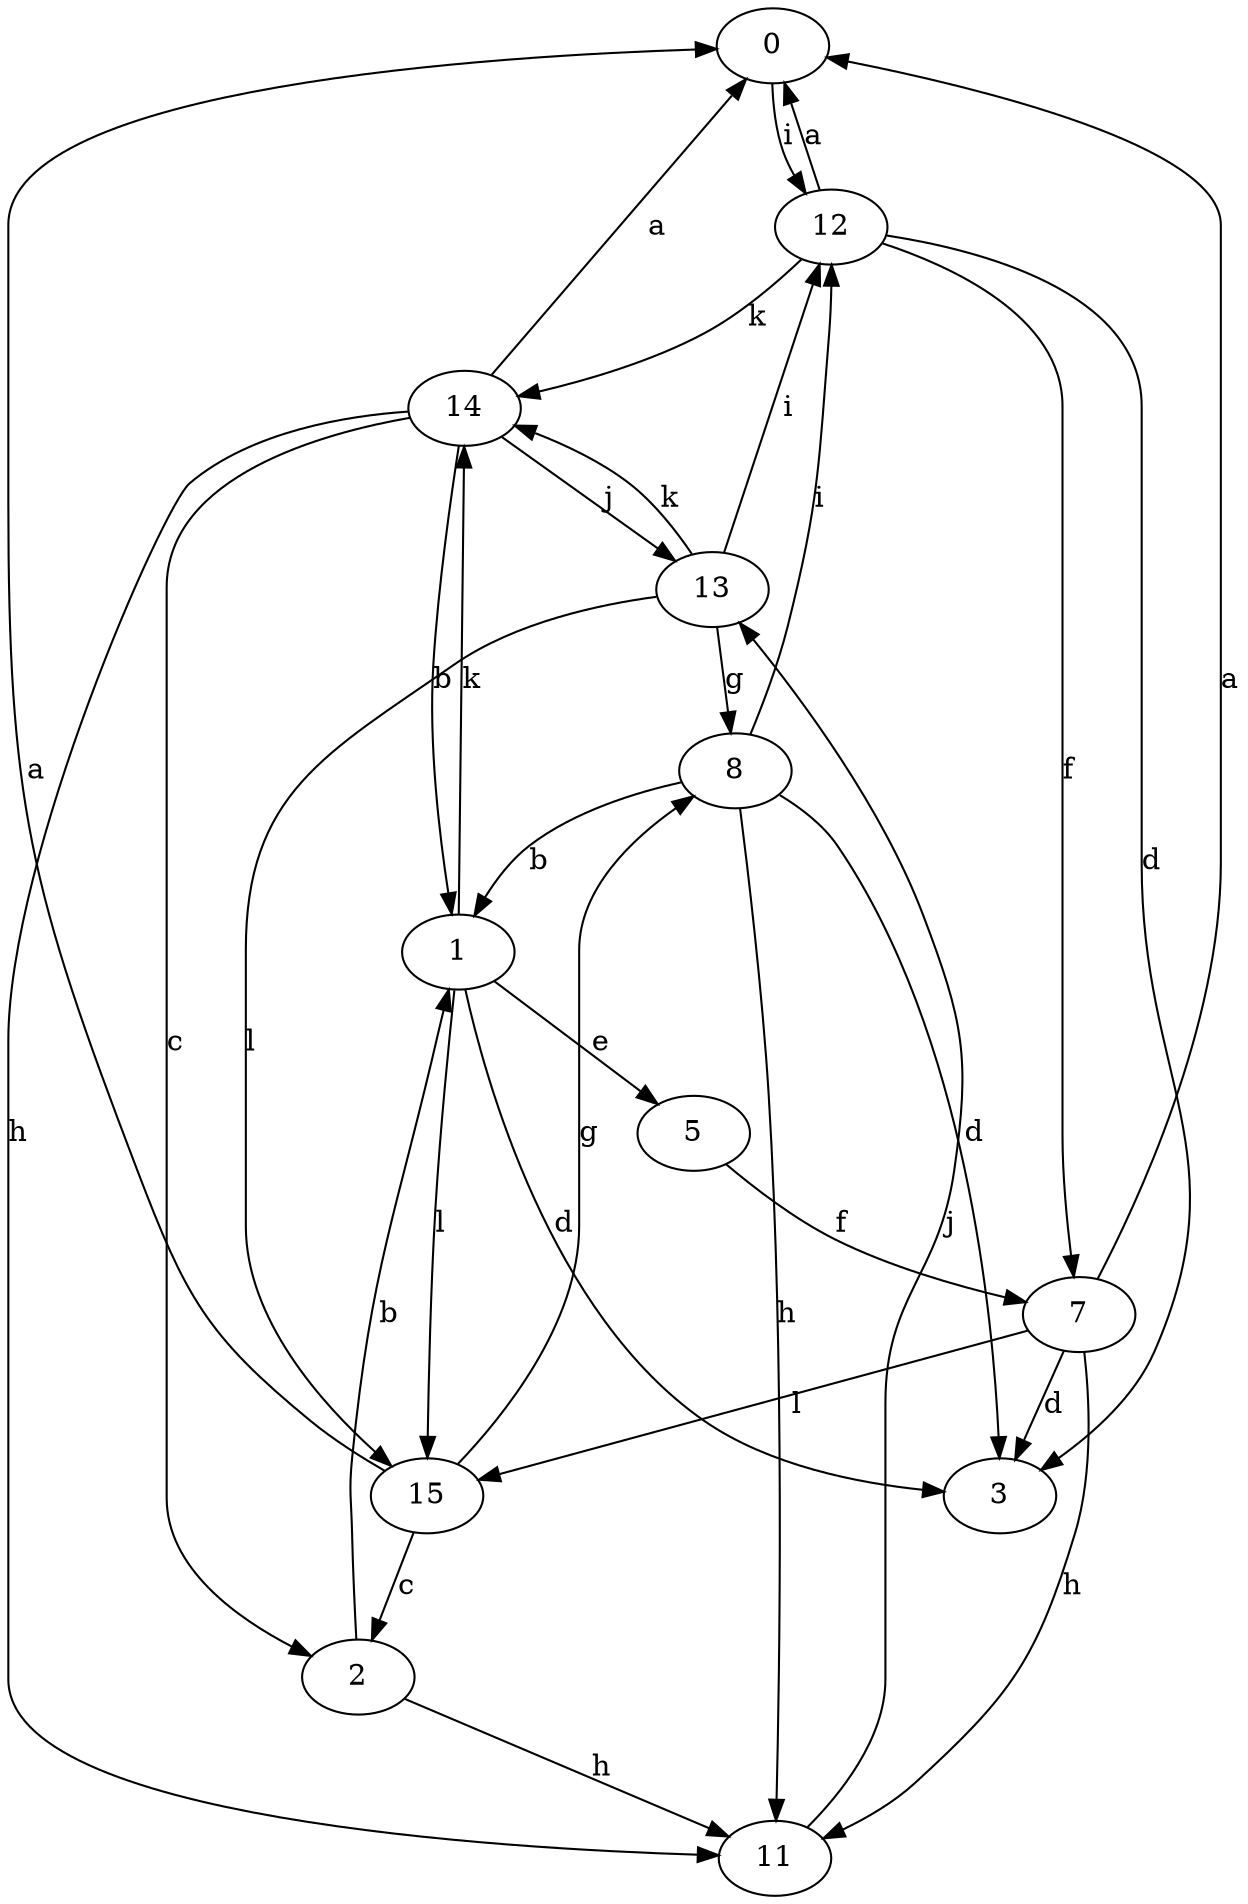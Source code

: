 strict digraph  {
0;
1;
2;
3;
5;
7;
8;
11;
12;
13;
14;
15;
0 -> 12  [label=i];
1 -> 3  [label=d];
1 -> 5  [label=e];
1 -> 14  [label=k];
1 -> 15  [label=l];
2 -> 1  [label=b];
2 -> 11  [label=h];
5 -> 7  [label=f];
7 -> 0  [label=a];
7 -> 3  [label=d];
7 -> 11  [label=h];
7 -> 15  [label=l];
8 -> 1  [label=b];
8 -> 3  [label=d];
8 -> 11  [label=h];
8 -> 12  [label=i];
11 -> 13  [label=j];
12 -> 0  [label=a];
12 -> 3  [label=d];
12 -> 7  [label=f];
12 -> 14  [label=k];
13 -> 8  [label=g];
13 -> 12  [label=i];
13 -> 14  [label=k];
13 -> 15  [label=l];
14 -> 0  [label=a];
14 -> 1  [label=b];
14 -> 2  [label=c];
14 -> 11  [label=h];
14 -> 13  [label=j];
15 -> 0  [label=a];
15 -> 2  [label=c];
15 -> 8  [label=g];
}
